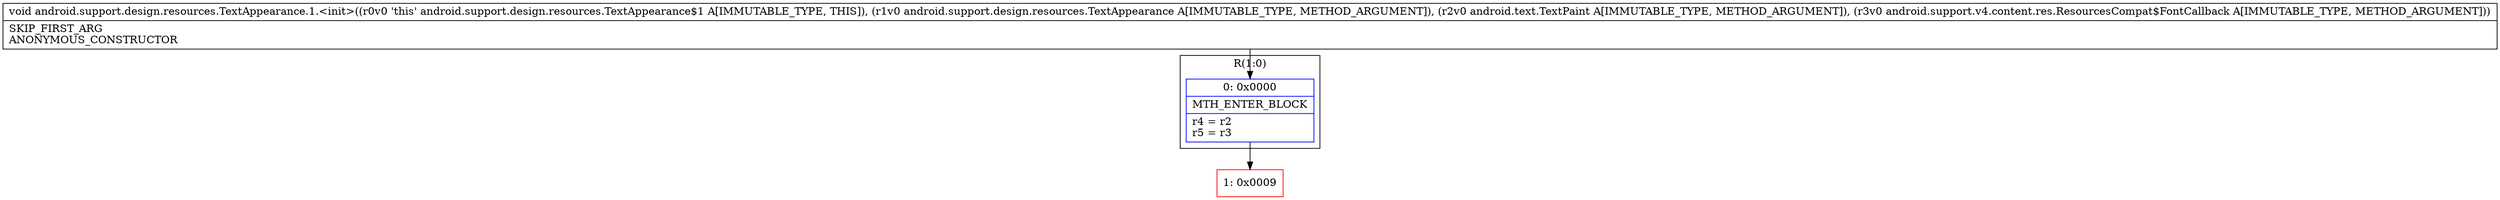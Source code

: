 digraph "CFG forandroid.support.design.resources.TextAppearance.1.\<init\>(Landroid\/support\/design\/resources\/TextAppearance;Landroid\/text\/TextPaint;Landroid\/support\/v4\/content\/res\/ResourcesCompat$FontCallback;)V" {
subgraph cluster_Region_1124622230 {
label = "R(1:0)";
node [shape=record,color=blue];
Node_0 [shape=record,label="{0\:\ 0x0000|MTH_ENTER_BLOCK\l|r4 = r2\lr5 = r3\l}"];
}
Node_1 [shape=record,color=red,label="{1\:\ 0x0009}"];
MethodNode[shape=record,label="{void android.support.design.resources.TextAppearance.1.\<init\>((r0v0 'this' android.support.design.resources.TextAppearance$1 A[IMMUTABLE_TYPE, THIS]), (r1v0 android.support.design.resources.TextAppearance A[IMMUTABLE_TYPE, METHOD_ARGUMENT]), (r2v0 android.text.TextPaint A[IMMUTABLE_TYPE, METHOD_ARGUMENT]), (r3v0 android.support.v4.content.res.ResourcesCompat$FontCallback A[IMMUTABLE_TYPE, METHOD_ARGUMENT]))  | SKIP_FIRST_ARG\lANONYMOUS_CONSTRUCTOR\l}"];
MethodNode -> Node_0;
Node_0 -> Node_1;
}

